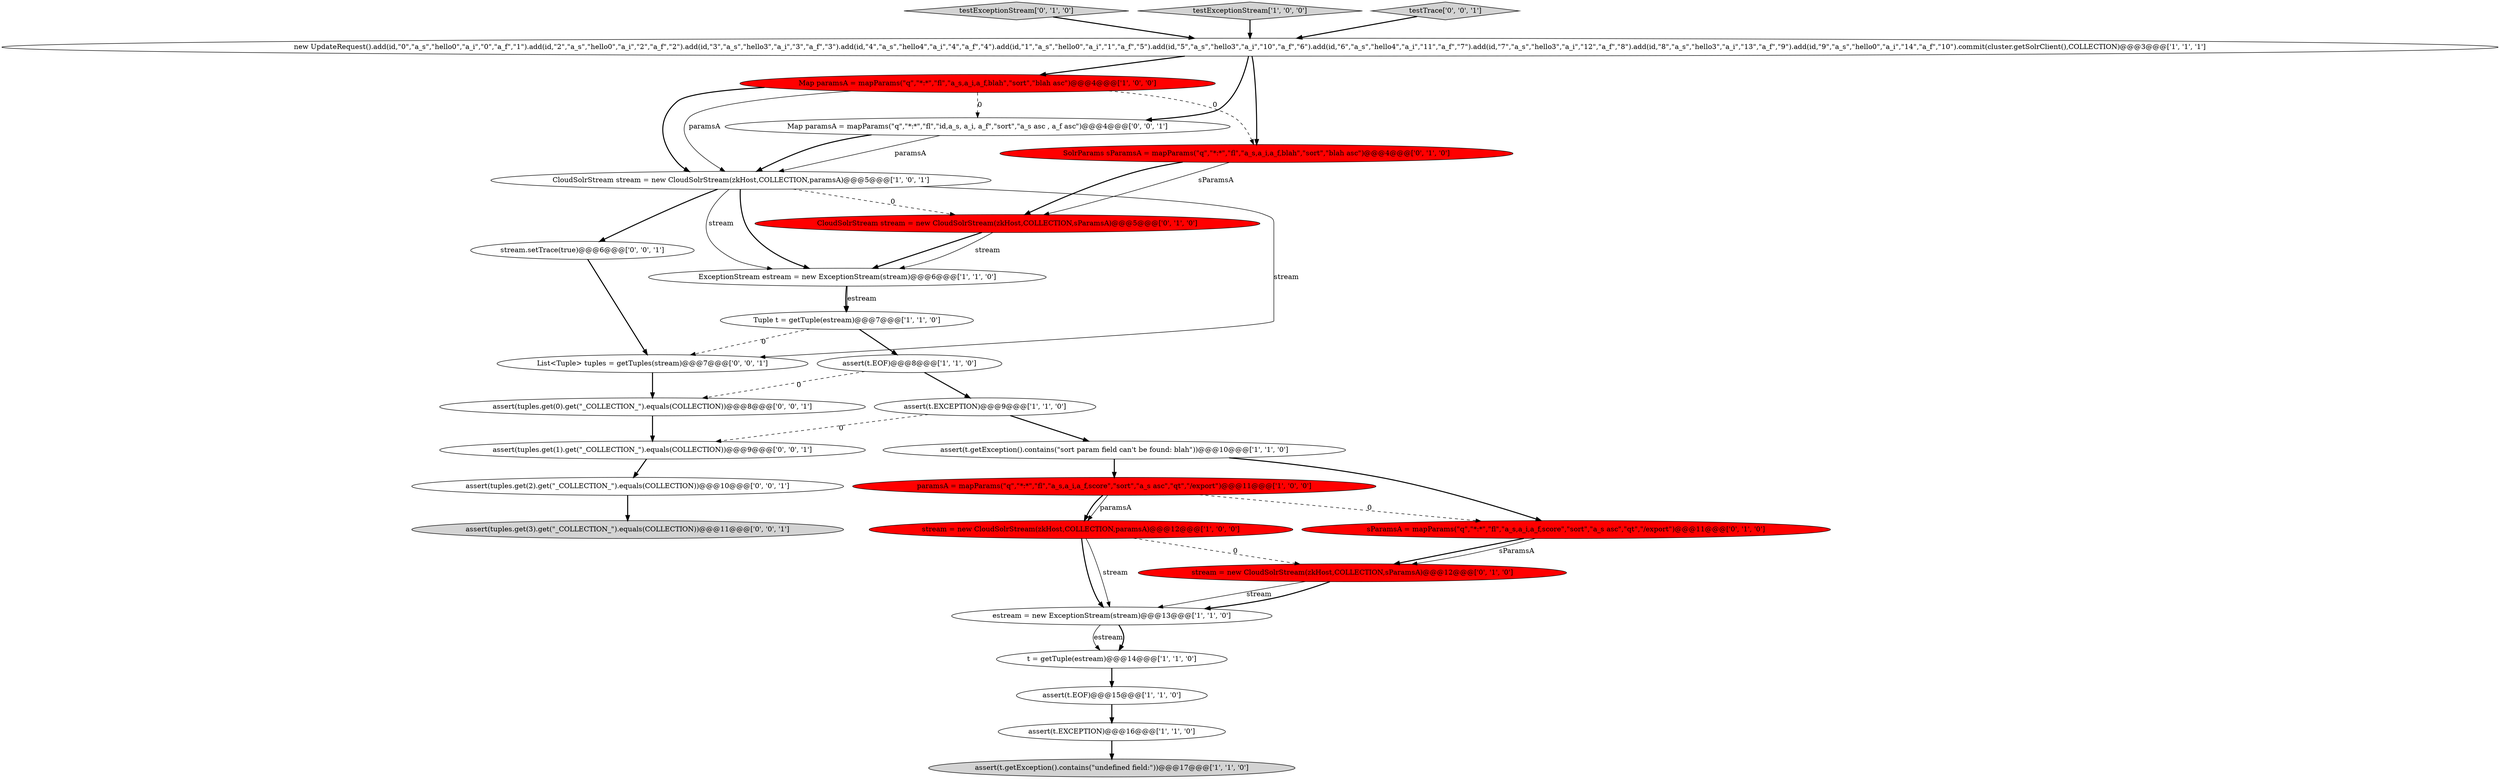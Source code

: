 digraph {
1 [style = filled, label = "assert(t.EOF)@@@8@@@['1', '1', '0']", fillcolor = white, shape = ellipse image = "AAA0AAABBB1BBB"];
13 [style = filled, label = "new UpdateRequest().add(id,\"0\",\"a_s\",\"hello0\",\"a_i\",\"0\",\"a_f\",\"1\").add(id,\"2\",\"a_s\",\"hello0\",\"a_i\",\"2\",\"a_f\",\"2\").add(id,\"3\",\"a_s\",\"hello3\",\"a_i\",\"3\",\"a_f\",\"3\").add(id,\"4\",\"a_s\",\"hello4\",\"a_i\",\"4\",\"a_f\",\"4\").add(id,\"1\",\"a_s\",\"hello0\",\"a_i\",\"1\",\"a_f\",\"5\").add(id,\"5\",\"a_s\",\"hello3\",\"a_i\",\"10\",\"a_f\",\"6\").add(id,\"6\",\"a_s\",\"hello4\",\"a_i\",\"11\",\"a_f\",\"7\").add(id,\"7\",\"a_s\",\"hello3\",\"a_i\",\"12\",\"a_f\",\"8\").add(id,\"8\",\"a_s\",\"hello3\",\"a_i\",\"13\",\"a_f\",\"9\").add(id,\"9\",\"a_s\",\"hello0\",\"a_i\",\"14\",\"a_f\",\"10\").commit(cluster.getSolrClient(),COLLECTION)@@@3@@@['1', '1', '1']", fillcolor = white, shape = ellipse image = "AAA0AAABBB1BBB"];
14 [style = filled, label = "CloudSolrStream stream = new CloudSolrStream(zkHost,COLLECTION,paramsA)@@@5@@@['1', '0', '1']", fillcolor = white, shape = ellipse image = "AAA0AAABBB1BBB"];
25 [style = filled, label = "assert(tuples.get(2).get(\"_COLLECTION_\").equals(COLLECTION))@@@10@@@['0', '0', '1']", fillcolor = white, shape = ellipse image = "AAA0AAABBB3BBB"];
0 [style = filled, label = "t = getTuple(estream)@@@14@@@['1', '1', '0']", fillcolor = white, shape = ellipse image = "AAA0AAABBB1BBB"];
16 [style = filled, label = "sParamsA = mapParams(\"q\",\"*:*\",\"fl\",\"a_s,a_i,a_f,score\",\"sort\",\"a_s asc\",\"qt\",\"/export\")@@@11@@@['0', '1', '0']", fillcolor = red, shape = ellipse image = "AAA1AAABBB2BBB"];
27 [style = filled, label = "stream.setTrace(true)@@@6@@@['0', '0', '1']", fillcolor = white, shape = ellipse image = "AAA0AAABBB3BBB"];
7 [style = filled, label = "assert(t.EOF)@@@15@@@['1', '1', '0']", fillcolor = white, shape = ellipse image = "AAA0AAABBB1BBB"];
15 [style = filled, label = "Map paramsA = mapParams(\"q\",\"*:*\",\"fl\",\"a_s,a_i,a_f,blah\",\"sort\",\"blah asc\")@@@4@@@['1', '0', '0']", fillcolor = red, shape = ellipse image = "AAA1AAABBB1BBB"];
2 [style = filled, label = "ExceptionStream estream = new ExceptionStream(stream)@@@6@@@['1', '1', '0']", fillcolor = white, shape = ellipse image = "AAA0AAABBB1BBB"];
19 [style = filled, label = "CloudSolrStream stream = new CloudSolrStream(zkHost,COLLECTION,sParamsA)@@@5@@@['0', '1', '0']", fillcolor = red, shape = ellipse image = "AAA1AAABBB2BBB"];
21 [style = filled, label = "Map paramsA = mapParams(\"q\",\"*:*\",\"fl\",\"id,a_s, a_i, a_f\",\"sort\",\"a_s asc , a_f asc\")@@@4@@@['0', '0', '1']", fillcolor = white, shape = ellipse image = "AAA0AAABBB3BBB"];
11 [style = filled, label = "assert(t.EXCEPTION)@@@16@@@['1', '1', '0']", fillcolor = white, shape = ellipse image = "AAA0AAABBB1BBB"];
17 [style = filled, label = "testExceptionStream['0', '1', '0']", fillcolor = lightgray, shape = diamond image = "AAA0AAABBB2BBB"];
5 [style = filled, label = "Tuple t = getTuple(estream)@@@7@@@['1', '1', '0']", fillcolor = white, shape = ellipse image = "AAA0AAABBB1BBB"];
18 [style = filled, label = "stream = new CloudSolrStream(zkHost,COLLECTION,sParamsA)@@@12@@@['0', '1', '0']", fillcolor = red, shape = ellipse image = "AAA1AAABBB2BBB"];
3 [style = filled, label = "assert(t.getException().contains(\"undefined field:\"))@@@17@@@['1', '1', '0']", fillcolor = lightgray, shape = ellipse image = "AAA0AAABBB1BBB"];
22 [style = filled, label = "List<Tuple> tuples = getTuples(stream)@@@7@@@['0', '0', '1']", fillcolor = white, shape = ellipse image = "AAA0AAABBB3BBB"];
20 [style = filled, label = "SolrParams sParamsA = mapParams(\"q\",\"*:*\",\"fl\",\"a_s,a_i,a_f,blah\",\"sort\",\"blah asc\")@@@4@@@['0', '1', '0']", fillcolor = red, shape = ellipse image = "AAA1AAABBB2BBB"];
23 [style = filled, label = "assert(tuples.get(0).get(\"_COLLECTION_\").equals(COLLECTION))@@@8@@@['0', '0', '1']", fillcolor = white, shape = ellipse image = "AAA0AAABBB3BBB"];
26 [style = filled, label = "assert(tuples.get(3).get(\"_COLLECTION_\").equals(COLLECTION))@@@11@@@['0', '0', '1']", fillcolor = lightgray, shape = ellipse image = "AAA0AAABBB3BBB"];
6 [style = filled, label = "assert(t.EXCEPTION)@@@9@@@['1', '1', '0']", fillcolor = white, shape = ellipse image = "AAA0AAABBB1BBB"];
9 [style = filled, label = "assert(t.getException().contains(\"sort param field can't be found: blah\"))@@@10@@@['1', '1', '0']", fillcolor = white, shape = ellipse image = "AAA0AAABBB1BBB"];
4 [style = filled, label = "testExceptionStream['1', '0', '0']", fillcolor = lightgray, shape = diamond image = "AAA0AAABBB1BBB"];
24 [style = filled, label = "assert(tuples.get(1).get(\"_COLLECTION_\").equals(COLLECTION))@@@9@@@['0', '0', '1']", fillcolor = white, shape = ellipse image = "AAA0AAABBB3BBB"];
10 [style = filled, label = "estream = new ExceptionStream(stream)@@@13@@@['1', '1', '0']", fillcolor = white, shape = ellipse image = "AAA0AAABBB1BBB"];
8 [style = filled, label = "stream = new CloudSolrStream(zkHost,COLLECTION,paramsA)@@@12@@@['1', '0', '0']", fillcolor = red, shape = ellipse image = "AAA1AAABBB1BBB"];
12 [style = filled, label = "paramsA = mapParams(\"q\",\"*:*\",\"fl\",\"a_s,a_i,a_f,score\",\"sort\",\"a_s asc\",\"qt\",\"/export\")@@@11@@@['1', '0', '0']", fillcolor = red, shape = ellipse image = "AAA1AAABBB1BBB"];
28 [style = filled, label = "testTrace['0', '0', '1']", fillcolor = lightgray, shape = diamond image = "AAA0AAABBB3BBB"];
8->10 [style = bold, label=""];
15->20 [style = dashed, label="0"];
7->11 [style = bold, label=""];
16->18 [style = bold, label=""];
15->14 [style = bold, label=""];
12->16 [style = dashed, label="0"];
4->13 [style = bold, label=""];
18->10 [style = solid, label="stream"];
21->14 [style = solid, label="paramsA"];
15->21 [style = dashed, label="0"];
28->13 [style = bold, label=""];
19->2 [style = bold, label=""];
19->2 [style = solid, label="stream"];
15->14 [style = solid, label="paramsA"];
27->22 [style = bold, label=""];
22->23 [style = bold, label=""];
9->16 [style = bold, label=""];
0->7 [style = bold, label=""];
5->1 [style = bold, label=""];
14->2 [style = solid, label="stream"];
23->24 [style = bold, label=""];
10->0 [style = solid, label="estream"];
1->6 [style = bold, label=""];
16->18 [style = solid, label="sParamsA"];
18->10 [style = bold, label=""];
11->3 [style = bold, label=""];
12->8 [style = solid, label="paramsA"];
12->8 [style = bold, label=""];
24->25 [style = bold, label=""];
6->24 [style = dashed, label="0"];
10->0 [style = bold, label=""];
25->26 [style = bold, label=""];
8->18 [style = dashed, label="0"];
14->19 [style = dashed, label="0"];
14->2 [style = bold, label=""];
17->13 [style = bold, label=""];
13->15 [style = bold, label=""];
9->12 [style = bold, label=""];
14->27 [style = bold, label=""];
20->19 [style = solid, label="sParamsA"];
6->9 [style = bold, label=""];
2->5 [style = solid, label="estream"];
20->19 [style = bold, label=""];
13->21 [style = bold, label=""];
1->23 [style = dashed, label="0"];
14->22 [style = solid, label="stream"];
8->10 [style = solid, label="stream"];
2->5 [style = bold, label=""];
21->14 [style = bold, label=""];
13->20 [style = bold, label=""];
5->22 [style = dashed, label="0"];
}
